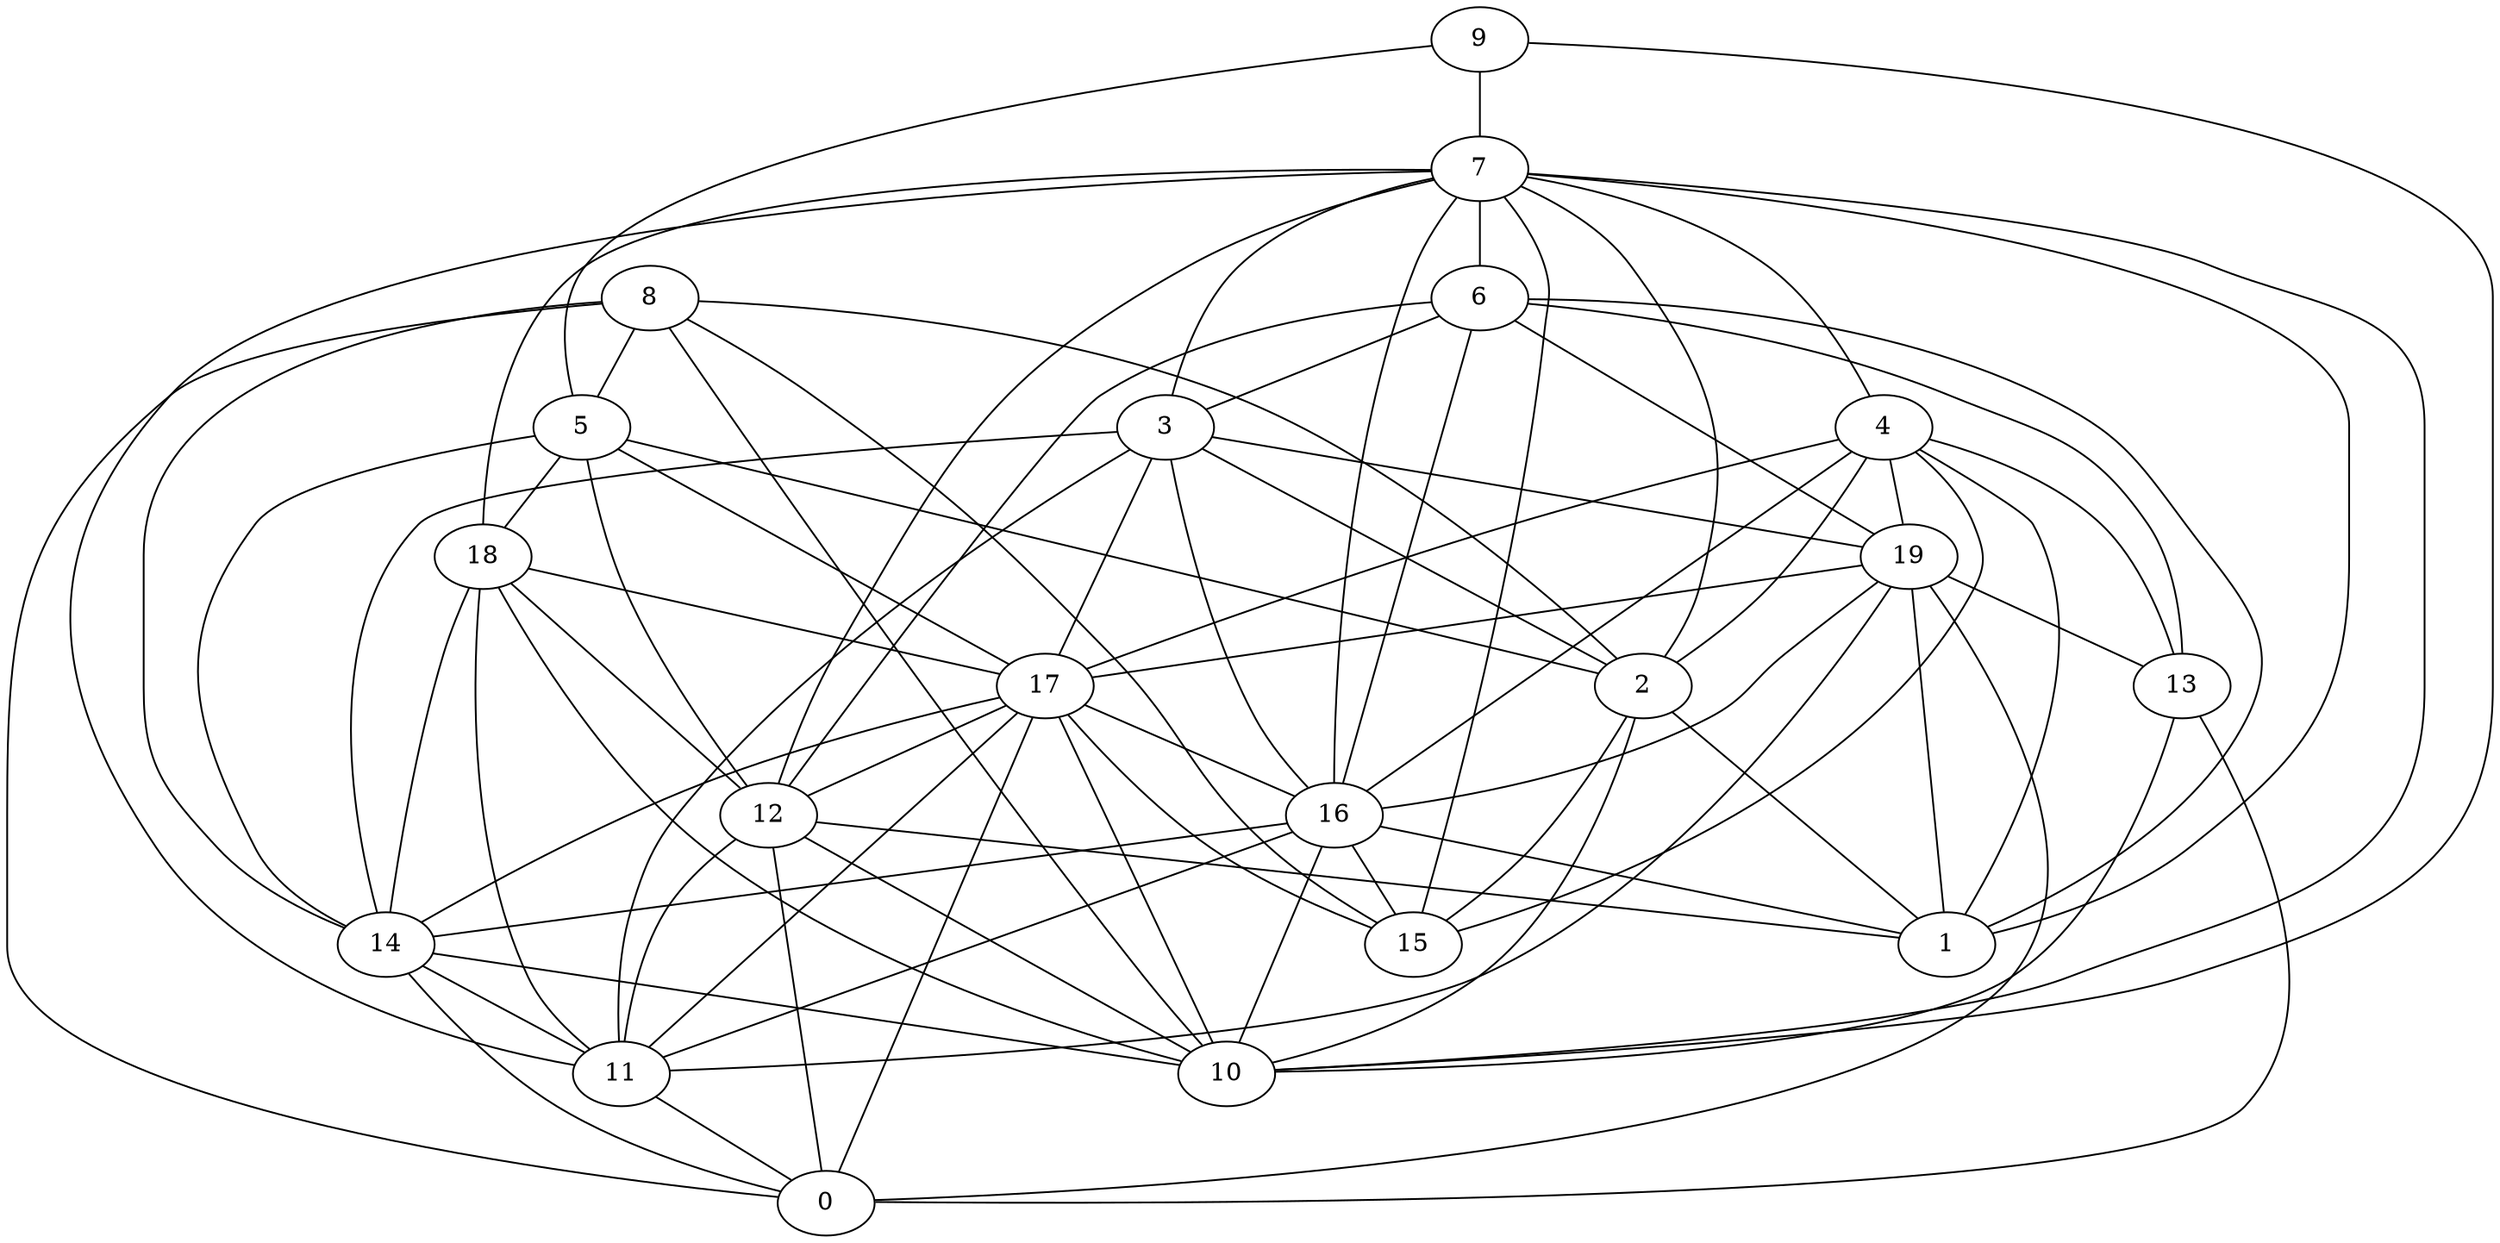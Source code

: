digraph GG_graph {

subgraph G_graph {
edge [color = black]
"4" -> "15" [dir = none]
"18" -> "11" [dir = none]
"18" -> "12" [dir = none]
"2" -> "10" [dir = none]
"12" -> "10" [dir = none]
"5" -> "12" [dir = none]
"9" -> "10" [dir = none]
"3" -> "14" [dir = none]
"16" -> "1" [dir = none]
"16" -> "10" [dir = none]
"8" -> "5" [dir = none]
"17" -> "15" [dir = none]
"17" -> "14" [dir = none]
"17" -> "12" [dir = none]
"7" -> "6" [dir = none]
"7" -> "1" [dir = none]
"19" -> "13" [dir = none]
"19" -> "0" [dir = none]
"19" -> "17" [dir = none]
"5" -> "18" [dir = none]
"6" -> "3" [dir = none]
"17" -> "16" [dir = none]
"18" -> "10" [dir = none]
"19" -> "16" [dir = none]
"18" -> "14" [dir = none]
"17" -> "11" [dir = none]
"6" -> "16" [dir = none]
"7" -> "12" [dir = none]
"7" -> "16" [dir = none]
"8" -> "15" [dir = none]
"5" -> "14" [dir = none]
"17" -> "0" [dir = none]
"7" -> "3" [dir = none]
"7" -> "15" [dir = none]
"4" -> "17" [dir = none]
"9" -> "5" [dir = none]
"2" -> "1" [dir = none]
"6" -> "13" [dir = none]
"8" -> "14" [dir = none]
"12" -> "0" [dir = none]
"18" -> "17" [dir = none]
"16" -> "15" [dir = none]
"14" -> "11" [dir = none]
"19" -> "1" [dir = none]
"8" -> "10" [dir = none]
"8" -> "2" [dir = none]
"14" -> "0" [dir = none]
"3" -> "2" [dir = none]
"6" -> "19" [dir = none]
"9" -> "7" [dir = none]
"6" -> "1" [dir = none]
"14" -> "10" [dir = none]
"7" -> "18" [dir = none]
"7" -> "11" [dir = none]
"3" -> "16" [dir = none]
"3" -> "19" [dir = none]
"8" -> "0" [dir = none]
"12" -> "1" [dir = none]
"7" -> "10" [dir = none]
"12" -> "11" [dir = none]
"5" -> "2" [dir = none]
"16" -> "14" [dir = none]
"4" -> "19" [dir = none]
"4" -> "13" [dir = none]
"17" -> "10" [dir = none]
"11" -> "0" [dir = none]
"6" -> "12" [dir = none]
"7" -> "4" [dir = none]
"4" -> "16" [dir = none]
"3" -> "11" [dir = none]
"3" -> "17" [dir = none]
"5" -> "17" [dir = none]
"2" -> "15" [dir = none]
"19" -> "11" [dir = none]
"16" -> "11" [dir = none]
"13" -> "10" [dir = none]
"13" -> "0" [dir = none]
"4" -> "2" [dir = none]
"4" -> "1" [dir = none]
"7" -> "2" [dir = none]
}

}
